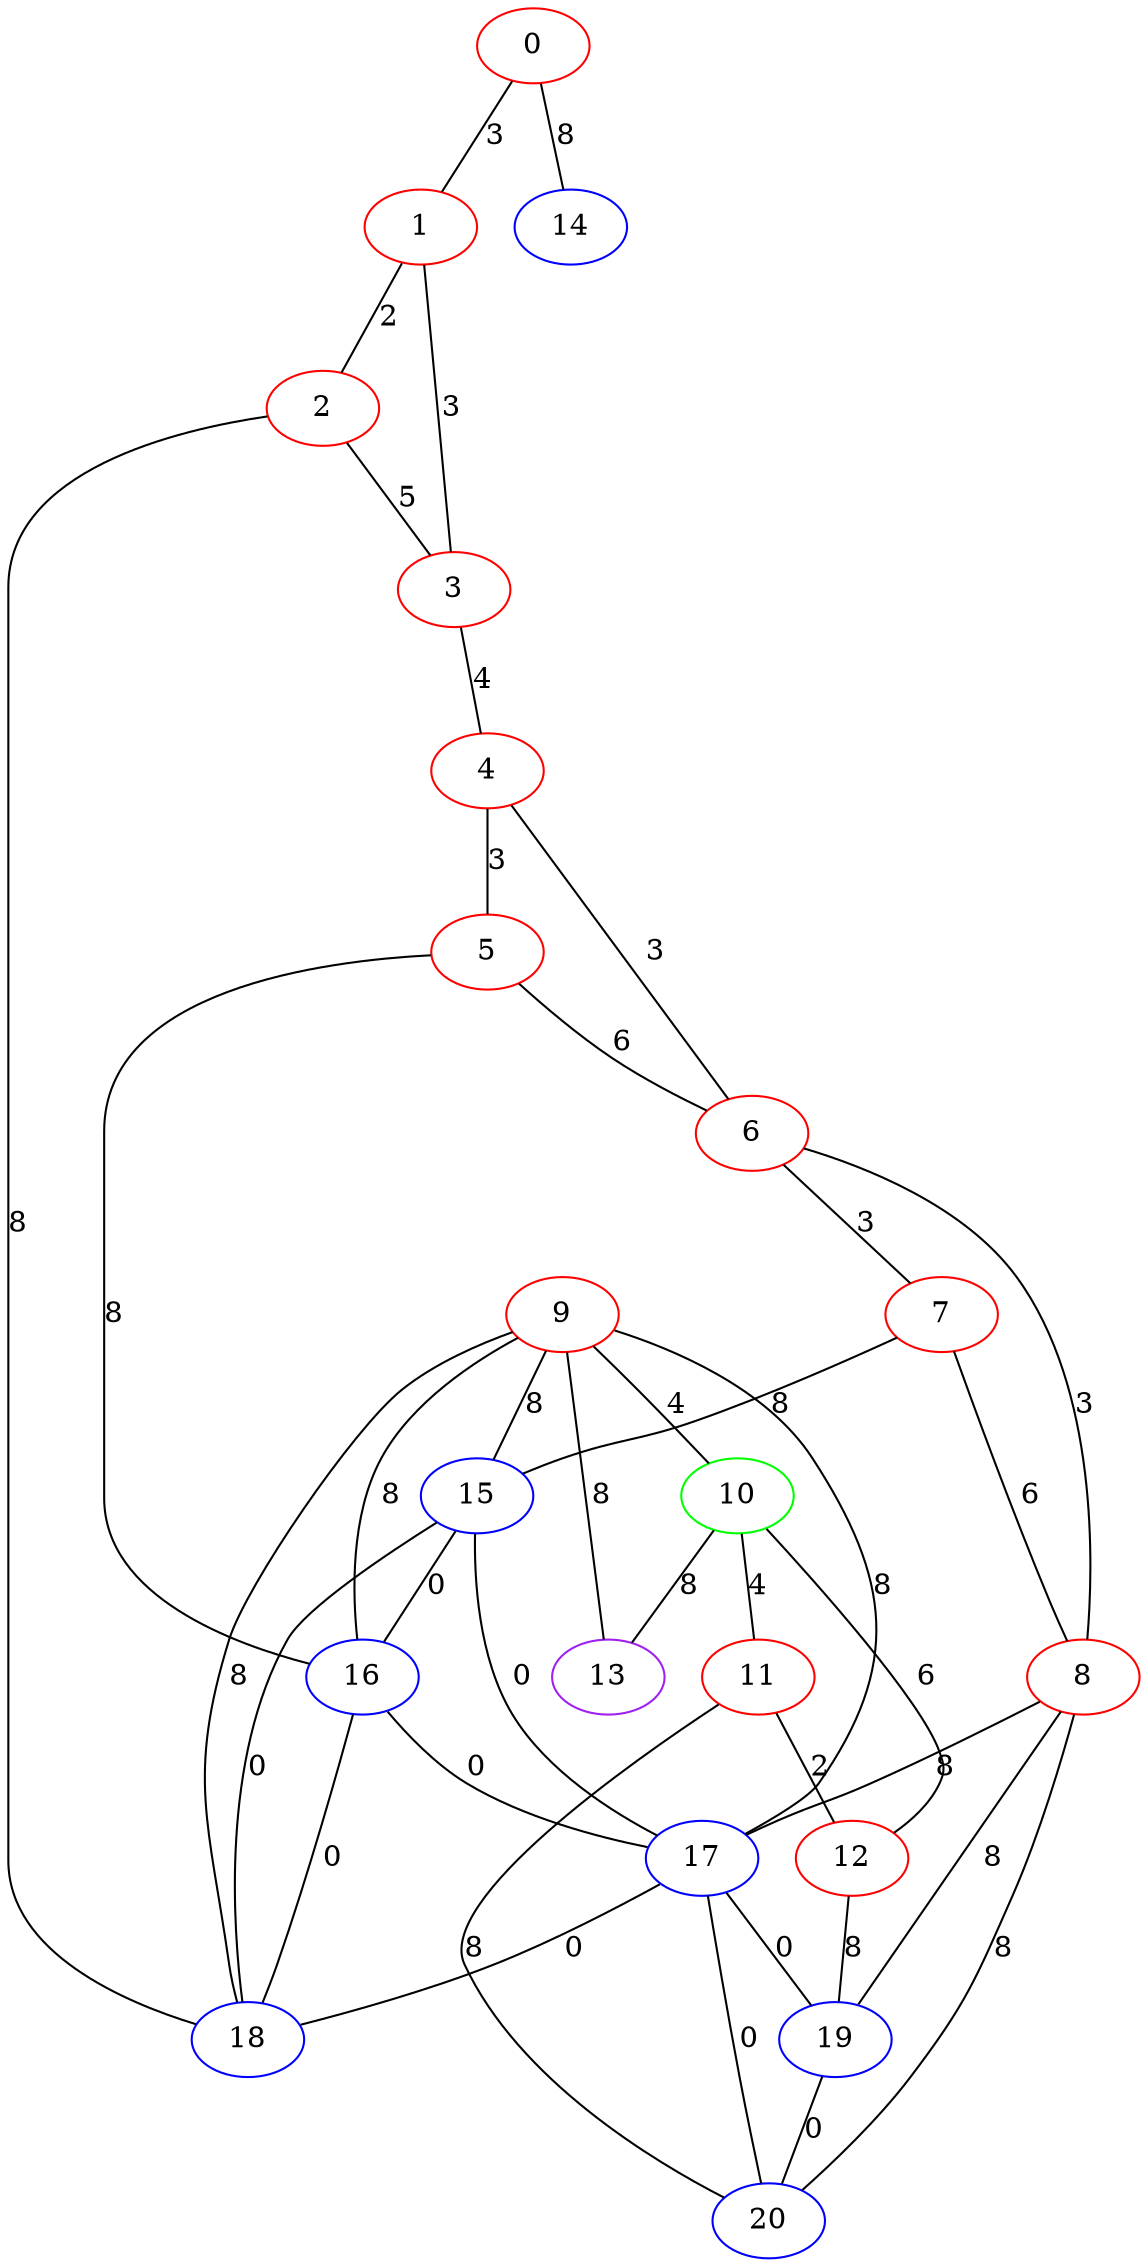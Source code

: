 graph "" {
0 [color=red, weight=1];
1 [color=red, weight=1];
2 [color=red, weight=1];
3 [color=red, weight=1];
4 [color=red, weight=1];
5 [color=red, weight=1];
6 [color=red, weight=1];
7 [color=red, weight=1];
8 [color=red, weight=1];
9 [color=red, weight=1];
10 [color=green, weight=2];
11 [color=red, weight=1];
12 [color=red, weight=1];
13 [color=purple, weight=4];
14 [color=blue, weight=3];
15 [color=blue, weight=3];
16 [color=blue, weight=3];
17 [color=blue, weight=3];
18 [color=blue, weight=3];
19 [color=blue, weight=3];
20 [color=blue, weight=3];
0 -- 1  [key=0, label=3];
0 -- 14  [key=0, label=8];
1 -- 2  [key=0, label=2];
1 -- 3  [key=0, label=3];
2 -- 18  [key=0, label=8];
2 -- 3  [key=0, label=5];
3 -- 4  [key=0, label=4];
4 -- 5  [key=0, label=3];
4 -- 6  [key=0, label=3];
5 -- 16  [key=0, label=8];
5 -- 6  [key=0, label=6];
6 -- 8  [key=0, label=3];
6 -- 7  [key=0, label=3];
7 -- 8  [key=0, label=6];
7 -- 15  [key=0, label=8];
8 -- 17  [key=0, label=8];
8 -- 19  [key=0, label=8];
8 -- 20  [key=0, label=8];
9 -- 10  [key=0, label=4];
9 -- 13  [key=0, label=8];
9 -- 15  [key=0, label=8];
9 -- 16  [key=0, label=8];
9 -- 17  [key=0, label=8];
9 -- 18  [key=0, label=8];
10 -- 11  [key=0, label=4];
10 -- 12  [key=0, label=6];
10 -- 13  [key=0, label=8];
11 -- 20  [key=0, label=8];
11 -- 12  [key=0, label=2];
12 -- 19  [key=0, label=8];
15 -- 16  [key=0, label=0];
15 -- 17  [key=0, label=0];
15 -- 18  [key=0, label=0];
16 -- 17  [key=0, label=0];
16 -- 18  [key=0, label=0];
17 -- 18  [key=0, label=0];
17 -- 19  [key=0, label=0];
17 -- 20  [key=0, label=0];
19 -- 20  [key=0, label=0];
}
